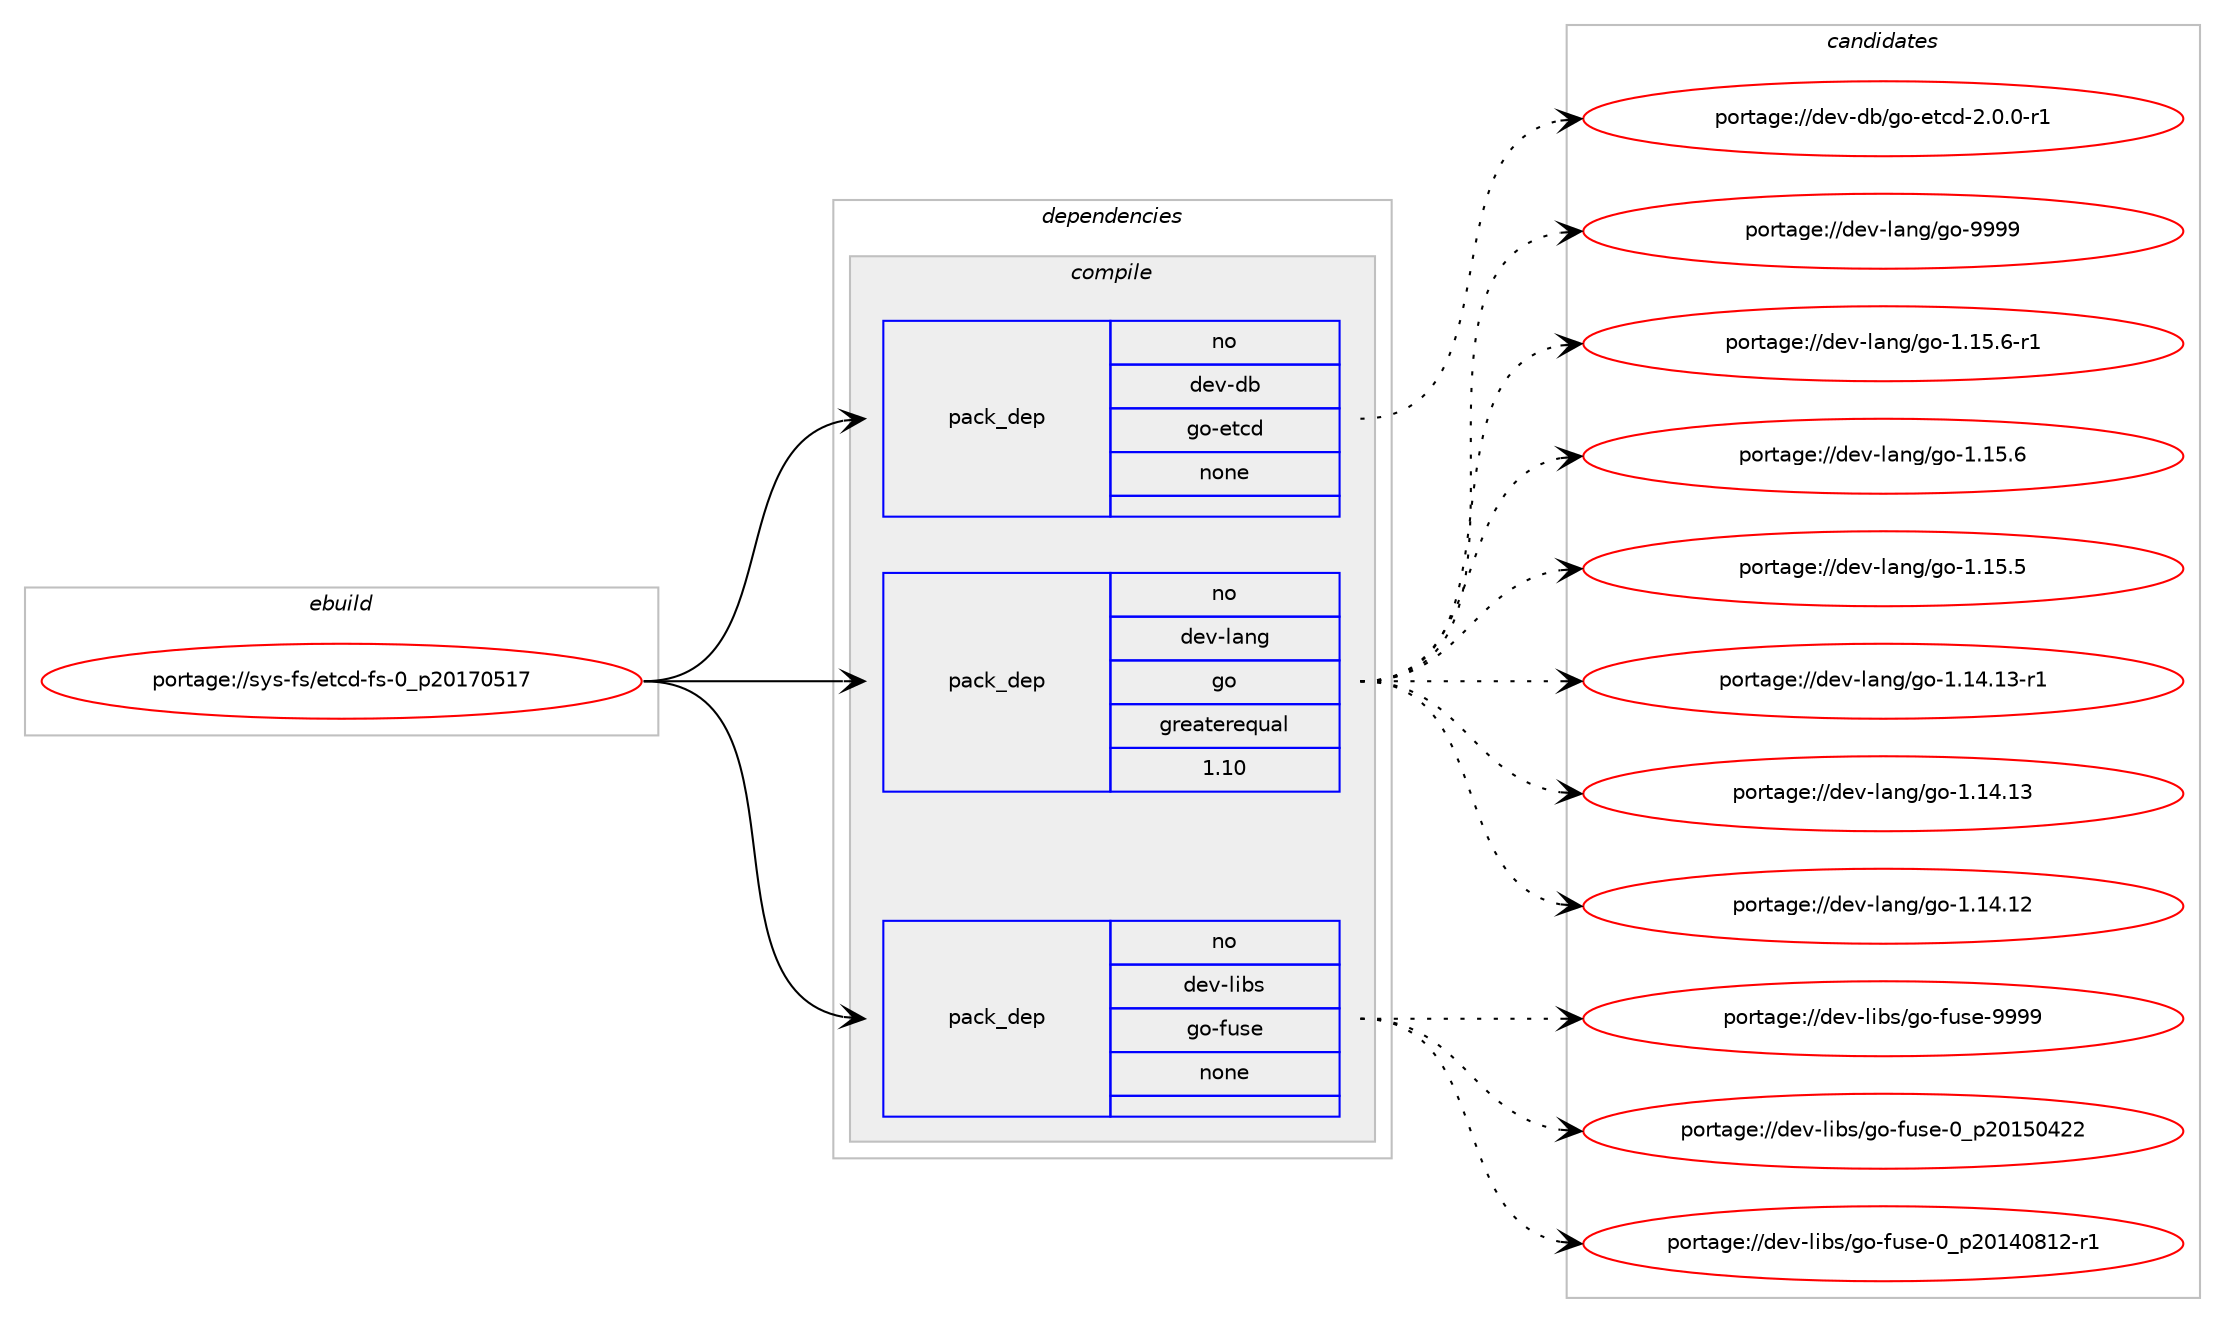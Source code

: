 digraph prolog {

# *************
# Graph options
# *************

newrank=true;
concentrate=true;
compound=true;
graph [rankdir=LR,fontname=Helvetica,fontsize=10,ranksep=1.5];#, ranksep=2.5, nodesep=0.2];
edge  [arrowhead=vee];
node  [fontname=Helvetica,fontsize=10];

# **********
# The ebuild
# **********

subgraph cluster_leftcol {
color=gray;
rank=same;
label=<<i>ebuild</i>>;
id [label="portage://sys-fs/etcd-fs-0_p20170517", color=red, width=4, href="../sys-fs/etcd-fs-0_p20170517.svg"];
}

# ****************
# The dependencies
# ****************

subgraph cluster_midcol {
color=gray;
label=<<i>dependencies</i>>;
subgraph cluster_compile {
fillcolor="#eeeeee";
style=filled;
label=<<i>compile</i>>;
subgraph pack1447 {
dependency1644 [label=<<TABLE BORDER="0" CELLBORDER="1" CELLSPACING="0" CELLPADDING="4" WIDTH="220"><TR><TD ROWSPAN="6" CELLPADDING="30">pack_dep</TD></TR><TR><TD WIDTH="110">no</TD></TR><TR><TD>dev-db</TD></TR><TR><TD>go-etcd</TD></TR><TR><TD>none</TD></TR><TR><TD></TD></TR></TABLE>>, shape=none, color=blue];
}
id:e -> dependency1644:w [weight=20,style="solid",arrowhead="vee"];
subgraph pack1448 {
dependency1645 [label=<<TABLE BORDER="0" CELLBORDER="1" CELLSPACING="0" CELLPADDING="4" WIDTH="220"><TR><TD ROWSPAN="6" CELLPADDING="30">pack_dep</TD></TR><TR><TD WIDTH="110">no</TD></TR><TR><TD>dev-lang</TD></TR><TR><TD>go</TD></TR><TR><TD>greaterequal</TD></TR><TR><TD>1.10</TD></TR></TABLE>>, shape=none, color=blue];
}
id:e -> dependency1645:w [weight=20,style="solid",arrowhead="vee"];
subgraph pack1449 {
dependency1646 [label=<<TABLE BORDER="0" CELLBORDER="1" CELLSPACING="0" CELLPADDING="4" WIDTH="220"><TR><TD ROWSPAN="6" CELLPADDING="30">pack_dep</TD></TR><TR><TD WIDTH="110">no</TD></TR><TR><TD>dev-libs</TD></TR><TR><TD>go-fuse</TD></TR><TR><TD>none</TD></TR><TR><TD></TD></TR></TABLE>>, shape=none, color=blue];
}
id:e -> dependency1646:w [weight=20,style="solid",arrowhead="vee"];
}
subgraph cluster_compileandrun {
fillcolor="#eeeeee";
style=filled;
label=<<i>compile and run</i>>;
}
subgraph cluster_run {
fillcolor="#eeeeee";
style=filled;
label=<<i>run</i>>;
}
}

# **************
# The candidates
# **************

subgraph cluster_choices {
rank=same;
color=gray;
label=<<i>candidates</i>>;

subgraph choice1447 {
color=black;
nodesep=1;
choice10010111845100984710311145101116991004550464846484511449 [label="portage://dev-db/go-etcd-2.0.0-r1", color=red, width=4,href="../dev-db/go-etcd-2.0.0-r1.svg"];
dependency1644:e -> choice10010111845100984710311145101116991004550464846484511449:w [style=dotted,weight="100"];
}
subgraph choice1448 {
color=black;
nodesep=1;
choice1001011184510897110103471031114557575757 [label="portage://dev-lang/go-9999", color=red, width=4,href="../dev-lang/go-9999.svg"];
choice100101118451089711010347103111454946495346544511449 [label="portage://dev-lang/go-1.15.6-r1", color=red, width=4,href="../dev-lang/go-1.15.6-r1.svg"];
choice10010111845108971101034710311145494649534654 [label="portage://dev-lang/go-1.15.6", color=red, width=4,href="../dev-lang/go-1.15.6.svg"];
choice10010111845108971101034710311145494649534653 [label="portage://dev-lang/go-1.15.5", color=red, width=4,href="../dev-lang/go-1.15.5.svg"];
choice10010111845108971101034710311145494649524649514511449 [label="portage://dev-lang/go-1.14.13-r1", color=red, width=4,href="../dev-lang/go-1.14.13-r1.svg"];
choice1001011184510897110103471031114549464952464951 [label="portage://dev-lang/go-1.14.13", color=red, width=4,href="../dev-lang/go-1.14.13.svg"];
choice1001011184510897110103471031114549464952464950 [label="portage://dev-lang/go-1.14.12", color=red, width=4,href="../dev-lang/go-1.14.12.svg"];
dependency1645:e -> choice1001011184510897110103471031114557575757:w [style=dotted,weight="100"];
dependency1645:e -> choice100101118451089711010347103111454946495346544511449:w [style=dotted,weight="100"];
dependency1645:e -> choice10010111845108971101034710311145494649534654:w [style=dotted,weight="100"];
dependency1645:e -> choice10010111845108971101034710311145494649534653:w [style=dotted,weight="100"];
dependency1645:e -> choice10010111845108971101034710311145494649524649514511449:w [style=dotted,weight="100"];
dependency1645:e -> choice1001011184510897110103471031114549464952464951:w [style=dotted,weight="100"];
dependency1645:e -> choice1001011184510897110103471031114549464952464950:w [style=dotted,weight="100"];
}
subgraph choice1449 {
color=black;
nodesep=1;
choice100101118451081059811547103111451021171151014557575757 [label="portage://dev-libs/go-fuse-9999", color=red, width=4,href="../dev-libs/go-fuse-9999.svg"];
choice100101118451081059811547103111451021171151014548951125048495348525050 [label="portage://dev-libs/go-fuse-0_p20150422", color=red, width=4,href="../dev-libs/go-fuse-0_p20150422.svg"];
choice1001011184510810598115471031114510211711510145489511250484952485649504511449 [label="portage://dev-libs/go-fuse-0_p20140812-r1", color=red, width=4,href="../dev-libs/go-fuse-0_p20140812-r1.svg"];
dependency1646:e -> choice100101118451081059811547103111451021171151014557575757:w [style=dotted,weight="100"];
dependency1646:e -> choice100101118451081059811547103111451021171151014548951125048495348525050:w [style=dotted,weight="100"];
dependency1646:e -> choice1001011184510810598115471031114510211711510145489511250484952485649504511449:w [style=dotted,weight="100"];
}
}

}
